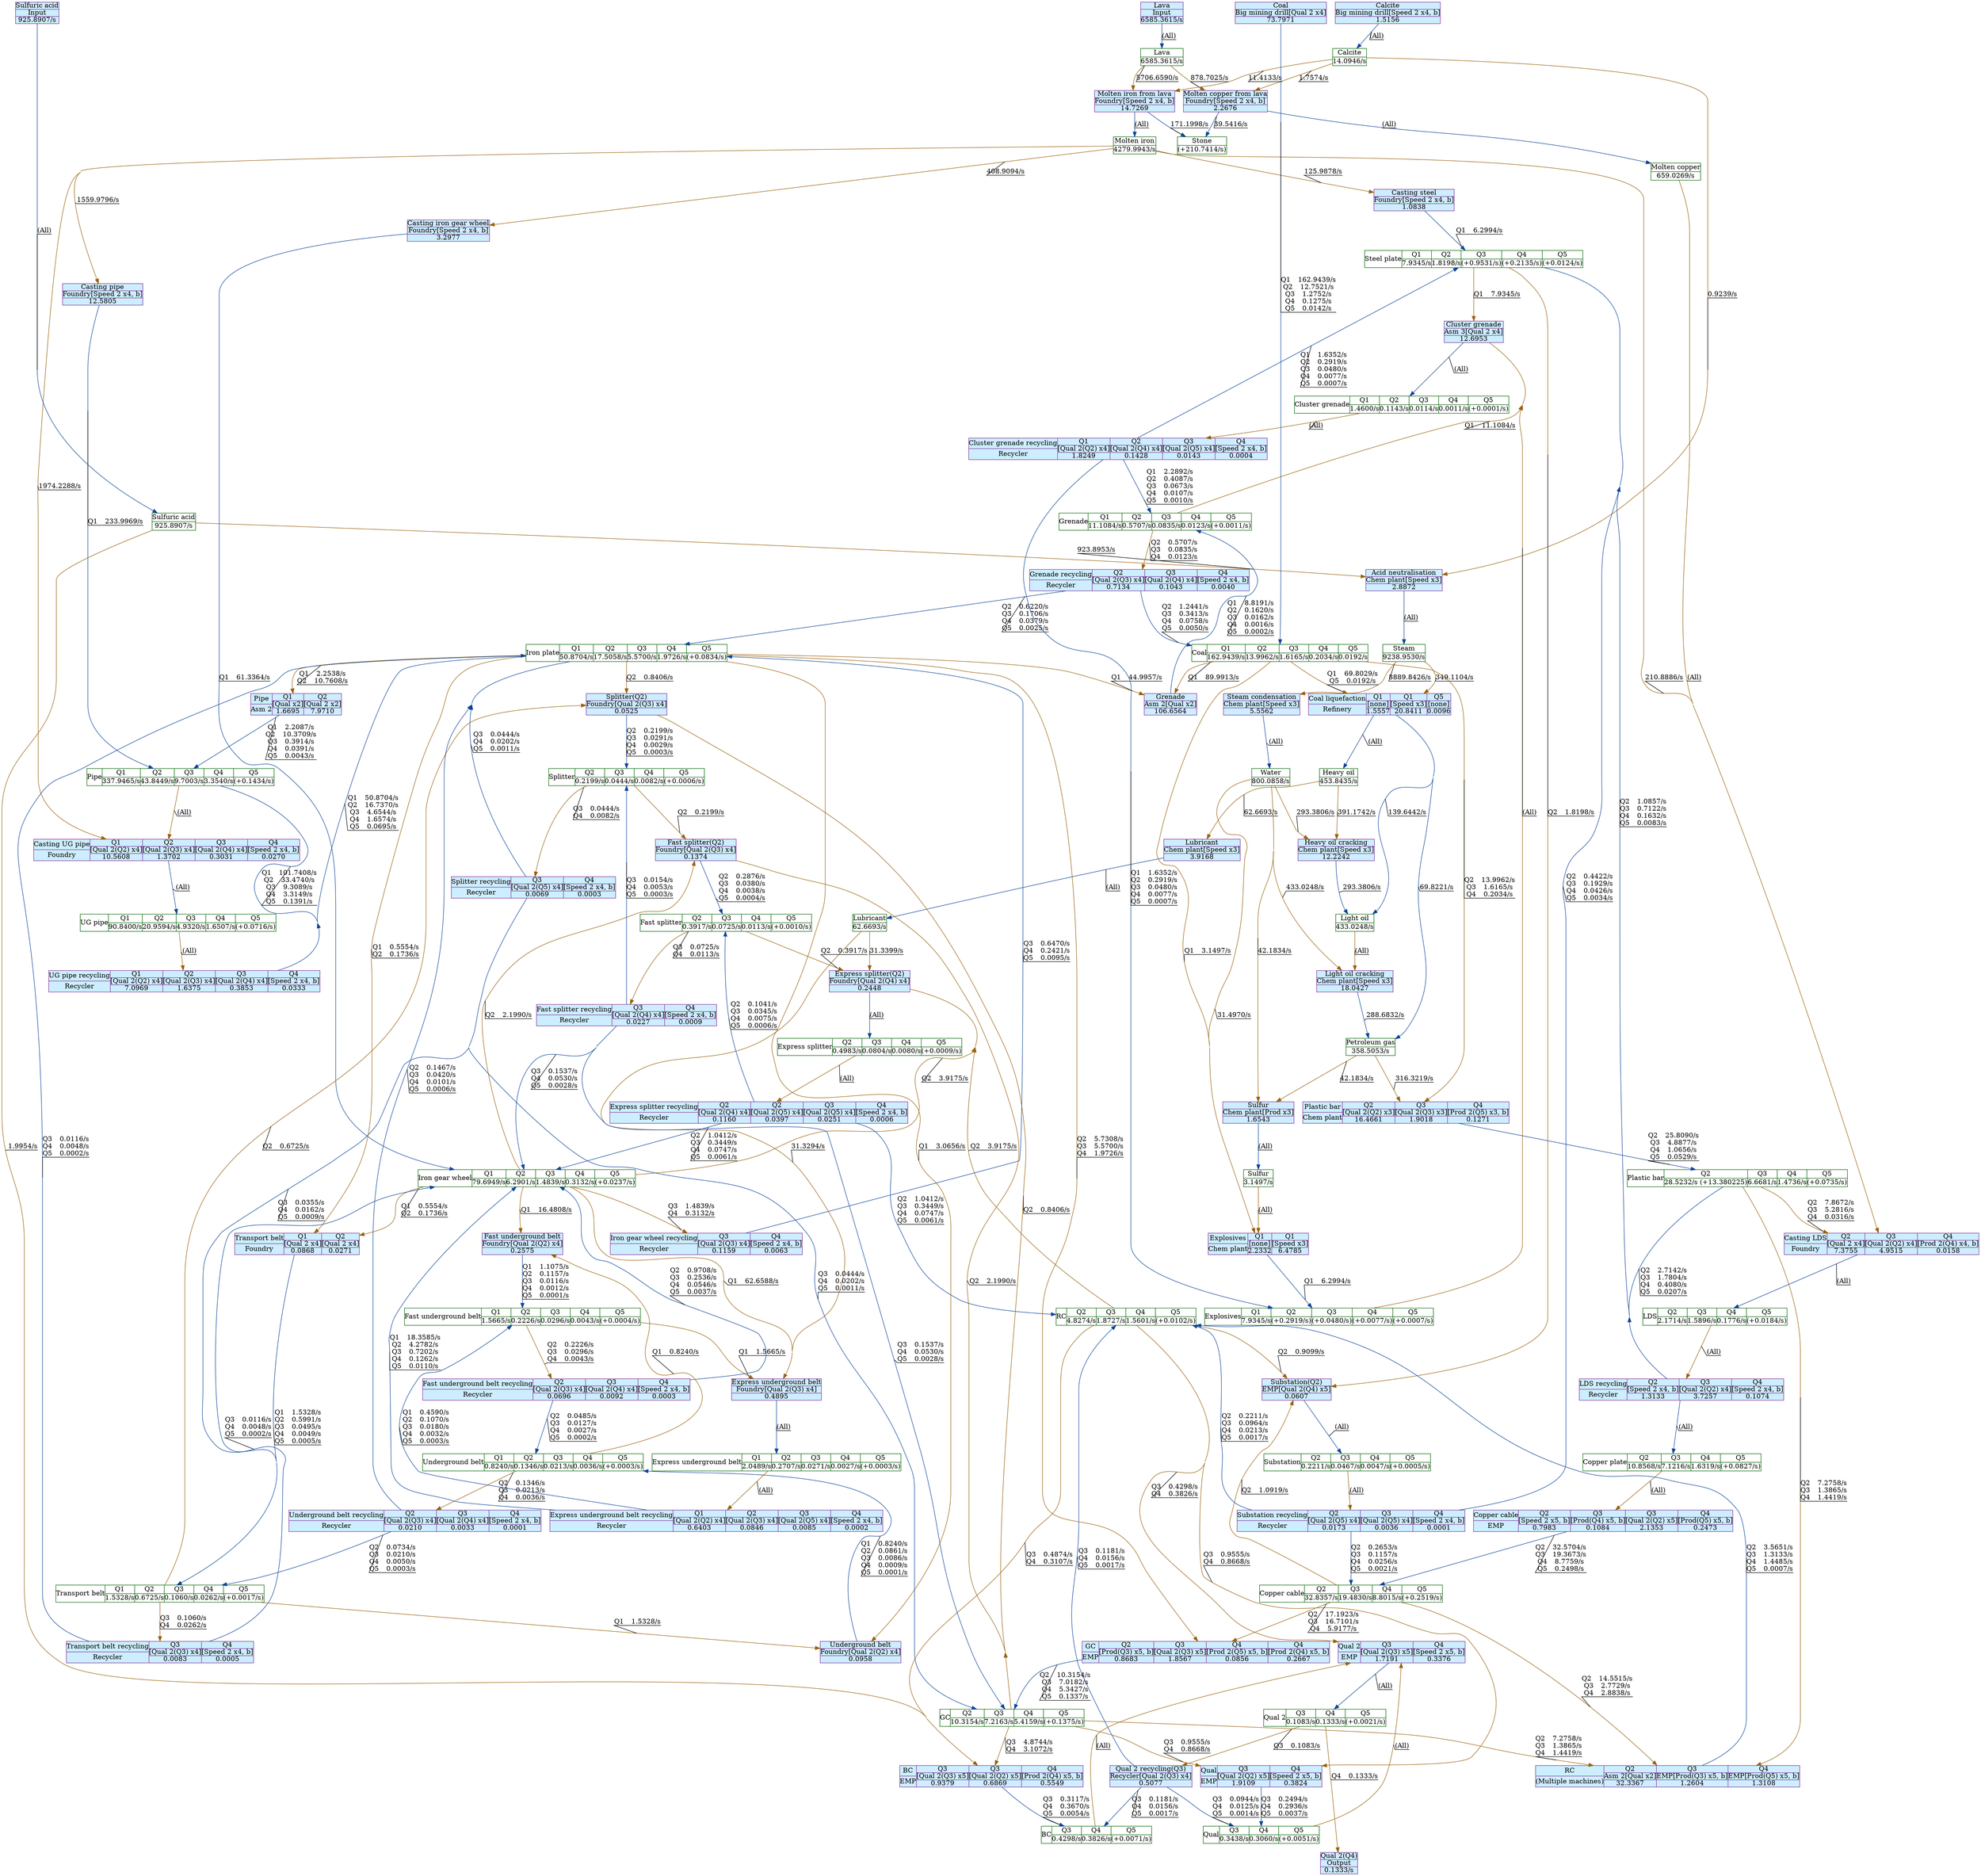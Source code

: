 digraph {
    layout="dot"
    concentrate=true
    node [shape="record"; margin=0]
    edge [decorate=true]
    0 [color="#006400"; label="{Molten iron|4279.9943/s}"]
    1 [color="#006400"; label="{Sulfuric acid|925.8907/s}"]
    2 [color="#006400"; label="{Petroleum gas|358.5053/s}"]
    3 [color="#006400"; label="{Steam|9238.9530/s}"]
    4 [color="#006400"; label="{Light oil|433.0248/s}"]
    5 [color="#006400"; label="{Heavy oil|453.8435/s}"]
    6 [color="#006400"; label="{Water|800.0858/s}"]
    7 [color="#006400"; label="{Sulfur|3.1497/s}"]
    8 [color="#006400"; label="{Molten copper|659.0269/s}"]
    9 [color="#006400"; label="{Lava|6585.3615/s}"]
    10 [color="#006400"; label="{Lubricant|62.6693/s}"]
    11 [color="#006400"; label="{Calcite|14.0946/s}"]
    12 [color="#006400"; label="{Stone|(+210.7414/s)}"]
    13 [style="filled"; color="#842e99"; fillcolor="#cceeff"; label="{Casting steel|Foundry[Speed 2 x4, b]|1.0838}"]
    14 [style="filled"; color="#842e99"; fillcolor="#cceeff"; label="{Grenade|Asm 2[Qual x2]|106.6564}"]
    15 [style="filled"; color="#842e99"; fillcolor="#cceeff"; label="{Casting pipe|Foundry[Speed 2 x4, b]|12.5805}"]
    16 [style="filled"; color="#842e99"; fillcolor="#cceeff"; label="{Light oil cracking|Chem plant[Speed x3]|18.0427}"]
    17 [style="filled"; color="#842e99"; fillcolor="#cceeff"; label="{Sulfur|Chem plant[Prod x3]|1.6543}"]
    18 [style="filled"; color="#842e99"; fillcolor="#cceeff"; label="{Lava|Input|6585.3615/s}"]
    19 [style="filled"; color="#842e99"; fillcolor="#cceeff"; label="{Cluster grenade|Asm 3[Qual 2 x4]|12.6953}"]
    20 [style="filled"; color="#842e99"; fillcolor="#cceeff"; label="{Express splitter(Q2)|Foundry[Qual 2(Q4) x4]|0.2448}"]
    21 [style="filled"; color="#842e99"; fillcolor="#cceeff"; label="{Substation(Q2)|EMP[Qual 2(Q4) x5]|0.0607}"]
    22 [style="filled"; color="#842e99"; fillcolor="#cceeff"; label="{Casting iron gear wheel|Foundry[Speed 2 x4, b]|3.2977}"]
    23 [style="filled"; color="#842e99"; fillcolor="#cceeff"; label="{Acid neutralisation|Chem plant[Speed x3]|2.8872}"]
    24 [style="filled"; color="#842e99"; fillcolor="#cceeff"; label="{Fast underground belt|Foundry[Qual 2(Q2) x4]|0.2575}"]
    25 [style="filled"; color="#842e99"; fillcolor="#cceeff"; label="{Heavy oil cracking|Chem plant[Speed x3]|12.2242}"]
    26 [style="filled"; color="#842e99"; fillcolor="#cceeff"; label="{Qual 2 recycling(Q3)|Recycler[Qual 2(Q3) x4]|0.5077}"]
    27 [style="filled"; color="#842e99"; fillcolor="#cceeff"; label="{Coal|Big mining drill[Qual 2 x4]|73.7971}"]
    28 [style="filled"; color="#842e99"; fillcolor="#cceeff"; label="{Lubricant|Chem plant[Speed x3]|3.9168}"]
    29 [style="filled"; color="#842e99"; fillcolor="#cceeff"; label="{Fast splitter(Q2)|Foundry[Qual 2(Q3) x4]|0.1374}"]
    30 [style="filled"; color="#842e99"; fillcolor="#cceeff"; label="{Splitter(Q2)|Foundry[Qual 2(Q3) x4]|0.0525}"]
    31 [style="filled"; color="#842e99"; fillcolor="#cceeff"; label="{Qual 2(Q4)|Output|0.1333/s}"]
    32 [style="filled"; color="#842e99"; fillcolor="#cceeff"; label="{Calcite|Big mining drill[Speed 2 x4, b]|1.5156}"]
    33 [style="filled"; color="#842e99"; fillcolor="#cceeff"; label="{Molten copper from lava|Foundry[Speed 2 x4, b]|2.2676}"]
    34 [style="filled"; color="#842e99"; fillcolor="#cceeff"; label="{Molten iron from lava|Foundry[Speed 2 x4, b]|14.7269}"]
    35 [style="filled"; color="#842e99"; fillcolor="#cceeff"; label="{Sulfuric acid|Input|925.8907/s}"]
    36 [style="filled"; color="#842e99"; fillcolor="#cceeff"; label="{Express underground belt|Foundry[Qual 2(Q3) x4]|0.4895}"]
    37 [style="filled"; color="#842e99"; fillcolor="#cceeff"; label="{Steam condensation|Chem plant[Speed x3]|5.5562}"]
    38 [style="filled"; color="#842e99"; fillcolor="#cceeff"; label="{Underground belt|Foundry[Qual 2(Q2) x4]|0.0958}"]
    39 [color="#006400"; label="{Splitter}|{Q2|0.2199/s}|{Q3|0.0444/s}|{Q4|0.0082/s}|{Q5|(+0.0006/s)}"]
    40 [color="#006400"; label="{GC}|{Q2|10.3154/s}|{Q3|7.2163/s}|{Q4|5.4159/s}|{Q5|(+0.1375/s)}"]
    41 [color="#006400"; label="{Iron gear wheel}|{Q1|79.6949/s}|{Q2|6.2901/s}|{Q3|1.4839/s}|{Q4|0.3132/s}|{Q5|(+0.0237/s)}"]
    42 [color="#006400"; label="{Fast splitter}|{Q2|0.3917/s}|{Q3|0.0725/s}|{Q4|0.0113/s}|{Q5|(+0.0010/s)}"]
    43 [color="#006400"; label="{Steel plate}|{Q1|7.9345/s}|{Q2|1.8198/s}|{Q3|(+0.9531/s)}|{Q4|(+0.2135/s)}|{Q5|(+0.0124/s)}"]
    44 [color="#006400"; label="{Iron plate}|{Q1|50.8704/s}|{Q2|17.5058/s}|{Q3|5.5700/s}|{Q4|1.9726/s}|{Q5|(+0.0834/s)}"]
    45 [color="#006400"; label="{Transport belt}|{Q1|1.5328/s}|{Q2|0.6725/s}|{Q3|0.1060/s}|{Q4|0.0262/s}|{Q5|(+0.0017/s)}"]
    46 [color="#006400"; label="{Grenade}|{Q1|11.1084/s}|{Q2|0.5707/s}|{Q3|0.0835/s}|{Q4|0.0123/s}|{Q5|(+0.0011/s)}"]
    47 [color="#006400"; label="{Coal}|{Q1|162.9439/s}|{Q2|13.9962/s}|{Q3|1.6165/s}|{Q4|0.2034/s}|{Q5|0.0192/s}"]
    48 [color="#006400"; label="{Underground belt}|{Q1|0.8240/s}|{Q2|0.1346/s}|{Q3|0.0213/s}|{Q4|0.0036/s}|{Q5|(+0.0003/s)}"]
    49 [color="#006400"; label="{BC}|{Q3|0.4298/s}|{Q4|0.3826/s}|{Q5|(+0.0071/s)}"]
    50 [color="#006400"; label="{RC}|{Q2|4.8274/s}|{Q3|1.8727/s}|{Q4|1.5601/s}|{Q5|(+0.0102/s)}"]
    51 [color="#006400"; label="{Pipe}|{Q1|337.9465/s}|{Q2|43.8449/s}|{Q3|9.7003/s}|{Q4|3.3540/s}|{Q5|(+0.1434/s)}"]
    52 [color="#006400"; label="{UG pipe}|{Q1|90.8400/s}|{Q2|20.9594/s}|{Q3|4.9320/s}|{Q4|1.6507/s}|{Q5|(+0.0716/s)}"]
    53 [color="#006400"; label="{Fast underground belt}|{Q1|1.5665/s}|{Q2|0.2226/s}|{Q3|0.0296/s}|{Q4|0.0043/s}|{Q5|(+0.0004/s)}"]
    54 [color="#006400"; label="{Express splitter}|{Q2|0.4983/s}|{Q3|0.0804/s}|{Q4|0.0080/s}|{Q5|(+0.0009/s)}"]
    55 [color="#006400"; label="{Copper plate}|{Q2|10.8568/s}|{Q3|7.1216/s}|{Q4|1.6319/s}|{Q5|(+0.0827/s)}"]
    56 [color="#006400"; label="{Copper cable}|{Q2|32.8357/s}|{Q3|19.4830/s}|{Q4|8.8015/s}|{Q5|(+0.2519/s)}"]
    57 [color="#006400"; label="{LDS}|{Q2|2.1714/s}|{Q3|1.5896/s}|{Q4|0.1776/s}|{Q5|(+0.0184/s)}"]
    58 [color="#006400"; label="{Plastic bar}|{Q2|28.5232/s (+13.380225)}|{Q3|6.6681/s}|{Q4|1.4736/s}|{Q5|(+0.0735/s)}"]
    59 [color="#006400"; label="{Substation}|{Q2|0.2211/s}|{Q3|0.0467/s}|{Q4|0.0047/s}|{Q5|(+0.0005/s)}"]
    60 [color="#006400"; label="{Express underground belt}|{Q1|2.0489/s}|{Q2|0.2707/s}|{Q3|0.0271/s}|{Q4|0.0027/s}|{Q5|(+0.0003/s)}"]
    61 [color="#006400"; label="{Qual}|{Q3|0.3438/s}|{Q4|0.3060/s}|{Q5|(+0.0051/s)}"]
    62 [color="#006400"; label="{Explosives}|{Q1|7.9345/s}|{Q2|(+0.2919/s)}|{Q3|(+0.0480/s)}|{Q4|(+0.0077/s)}|{Q5|(+0.0007/s)}"]
    63 [color="#006400"; label="{Cluster grenade}|{Q1|1.4600/s}|{Q2|0.1143/s}|{Q3|0.0114/s}|{Q4|0.0011/s}|{Q5|(+0.0001/s)}"]
    64 [color="#006400"; label="{Qual 2}|{Q3|0.1083/s}|{Q4|0.1333/s}|{Q5|(+0.0021/s)}"]
    65 [style="filled"; color="#842e99"; fillcolor="#cceeff"; label="{Fast splitter recycling|Recycler}|{Q3|[Qual 2(Q4) x4]|0.0227}|{Q4|[Speed 2 x4, b]|0.0009}"; shape="record"]
    66 [style="filled"; color="#842e99"; fillcolor="#cceeff"; label="{Transport belt recycling|Recycler}|{Q3|[Qual 2(Q3) x4]|0.0083}|{Q4|[Speed 2 x4, b]|0.0005}"; shape="record"]
    67 [style="filled"; color="#842e99"; fillcolor="#cceeff"; label="{Underground belt recycling|Recycler}|{Q2|[Qual 2(Q3) x4]|0.0210}|{Q3|[Qual 2(Q4) x4]|0.0033}|{Q4|[Speed 2 x4, b]|0.0001}"; shape="record"]
    68 [style="filled"; color="#842e99"; fillcolor="#cceeff"; label="{BC|EMP}|{Q3|[Qual 2(Q3) x5]|0.9379}|{Q3|[Qual 2(Q2) x5]|0.6869}|{Q4|[Prod 2(Q4) x5, b]|0.5549}"; shape="record"]
    69 [style="filled"; color="#842e99"; fillcolor="#cceeff"; label="{Coal liquefaction|Refinery}|{Q1|[none]|1.5557}|{Q1|[Speed x3]|20.8411}|{Q5|[none]|0.0096}"; shape="record"]
    70 [style="filled"; color="#842e99"; fillcolor="#cceeff"; label="{Casting UG pipe|Foundry}|{Q1|[Qual 2(Q2) x4]|10.5608}|{Q2|[Qual 2(Q3) x4]|1.3702}|{Q3|[Qual 2(Q4) x4]|0.3031}|{Q4|[Speed 2 x4, b]|0.0270}"; shape="record"]
    71 [style="filled"; color="#842e99"; fillcolor="#cceeff"; label="{Fast underground belt recycling|Recycler}|{Q2|[Qual 2(Q3) x4]|0.0696}|{Q3|[Qual 2(Q4) x4]|0.0092}|{Q4|[Speed 2 x4, b]|0.0003}"; shape="record"]
    72 [style="filled"; color="#842e99"; fillcolor="#cceeff"; label="{Express splitter recycling|Recycler}|{Q2|[Qual 2(Q4) x4]|0.1160}|{Q2|[Qual 2(Q5) x4]|0.0397}|{Q3|[Qual 2(Q5) x4]|0.0251}|{Q4|[Speed 2 x4, b]|0.0006}"; shape="record"]
    73 [style="filled"; color="#842e99"; fillcolor="#cceeff"; label="{Transport belt|Foundry}|{Q1|[Qual 2 x4]|0.0868}|{Q2|[Qual 2 x4]|0.0271}"; shape="record"]
    74 [style="filled"; color="#842e99"; fillcolor="#cceeff"; label="{Copper cable|EMP}|{Q2|[Speed 2 x5, b]|0.7983}|{Q3|[Prod(Q4) x5, b]|0.1084}|{Q3|[Qual 2(Q2) x5]|2.1353}|{Q4|[Prod(Q5) x5, b]|0.2473}"; shape="record"]
    75 [style="filled"; color="#842e99"; fillcolor="#cceeff"; label="{Grenade recycling|Recycler}|{Q2|[Qual 2(Q3) x4]|0.7134}|{Q3|[Qual 2(Q4) x4]|0.1043}|{Q4|[Speed 2 x4, b]|0.0040}"; shape="record"]
    76 [style="filled"; color="#842e99"; fillcolor="#cceeff"; label="{GC|EMP}|{Q2|[Prod(Q3) x5, b]|0.8683}|{Q3|[Qual 2(Q3) x5]|1.8567}|{Q4|[Prod 2(Q5) x5, b]|0.0856}|{Q4|[Prod 2(Q4) x5, b]|0.2667}"; shape="record"]
    77 [style="filled"; color="#842e99"; fillcolor="#cceeff"; label="{UG pipe recycling|Recycler}|{Q1|[Qual 2(Q2) x4]|7.0969}|{Q2|[Qual 2(Q3) x4]|1.6375}|{Q3|[Qual 2(Q4) x4]|0.3853}|{Q4|[Speed 2 x4, b]|0.0333}"; shape="record"]
    78 [style="filled"; color="#842e99"; fillcolor="#cceeff"; label="{Casting LDS|Foundry}|{Q2|[Qual 2 x4]|7.3755}|{Q3|[Qual 2(Q2) x4]|4.9515}|{Q4|[Prod 2(Q4) x4, b]|0.0158}"; shape="record"]
    79 [style="filled"; color="#842e99"; fillcolor="#cceeff"; label="{Substation recycling|Recycler}|{Q2|[Qual 2(Q5) x4]|0.0173}|{Q3|[Qual 2(Q5) x4]|0.0036}|{Q4|[Speed 2 x4, b]|0.0001}"; shape="record"]
    80 [style="filled"; color="#842e99"; fillcolor="#cceeff"; label="{Pipe|Asm 2}|{Q1|[Qual x2]|1.6695}|{Q2|[Qual 2 x2]|7.9710}"; shape="record"]
    81 [style="filled"; color="#842e99"; fillcolor="#cceeff"; label="{Express underground belt recycling|Recycler}|{Q1|[Qual 2(Q2) x4]|0.6403}|{Q2|[Qual 2(Q3) x4]|0.0846}|{Q3|[Qual 2(Q5) x4]|0.0085}|{Q4|[Speed 2 x4, b]|0.0002}"; shape="record"]
    82 [style="filled"; color="#842e99"; fillcolor="#cceeff"; label="{Splitter recycling|Recycler}|{Q3|[Qual 2(Q5) x4]|0.0069}|{Q4|[Speed 2 x4, b]|0.0003}"; shape="record"]
    83 [style="filled"; color="#842e99"; fillcolor="#cceeff"; label="{Qual|EMP}|{Q3|[Qual 2(Q2) x5]|1.9109}|{Q4|[Speed 2 x5, b]|0.3824}"; shape="record"]
    84 [style="filled"; color="#842e99"; fillcolor="#cceeff"; label="{Explosives|Chem plant}|{Q1|[none]|2.2332}|{Q1|[Speed x3]|6.4785}"; shape="record"]
    85 [style="filled"; color="#842e99"; fillcolor="#cceeff"; label="{LDS recycling|Recycler}|{Q2|[Speed 2 x4, b]|1.3133}|{Q3|[Qual 2(Q2) x4]|3.7257}|{Q4|[Speed 2 x4, b]|0.1074}"; shape="record"]
    86 [style="filled"; color="#842e99"; fillcolor="#cceeff"; label="{Iron gear wheel recycling|Recycler}|{Q3|[Qual 2(Q3) x4]|0.1159}|{Q4|[Speed 2 x4, b]|0.0063}"; shape="record"]
    87 [style="filled"; color="#842e99"; fillcolor="#cceeff"; label="{Plastic bar|Chem plant}|{Q2|[Qual 2(Q2) x3]|16.4661}|{Q3|[Qual 2(Q3) x3]|1.9018}|{Q4|[Prod 2(Q5) x3, b]|0.1271}"; shape="record"]
    88 [style="filled"; color="#842e99"; fillcolor="#cceeff"; label="{RC|(Multiple machines)}|{Q2|Asm 2[Qual x2]|32.3367}|{Q3|EMP[Prod(Q3) x5, b]|1.2604}|{Q4|EMP[Prod(Q5) x5, b]|1.3108}"; shape="record"]
    89 [style="filled"; color="#842e99"; fillcolor="#cceeff"; label="{Cluster grenade recycling|Recycler}|{Q1|[Qual 2(Q2) x4]|1.8249}|{Q2|[Qual 2(Q4) x4]|0.1428}|{Q3|[Qual 2(Q5) x4]|0.0143}|{Q4|[Speed 2 x4, b]|0.0004}"; shape="record"]
    90 [style="filled"; color="#842e99"; fillcolor="#cceeff"; label="{Qual 2|EMP}|{Q3|[Qual 2(Q3) x5]|1.7191}|{Q4|[Speed 2 x5, b]|0.3376}"; shape="record"]
    0 -> 13 [color="#99620f"; label="125.9878/s
"]
    0 -> 15 [color="#99620f"; label="1559.9796/s
"]
    0 -> 22 [color="#99620f"; label="408.9094/s
"]
    0 -> 70 [color="#99620f"; label="1974.2288/s
"]
    0 -> 78 [color="#99620f"; label="210.8886/s
"]
    1 -> 23 [color="#99620f"; label="923.8953/s
"]
    1 -> 68 [color="#99620f"; label="1.9954/s
"]
    2 -> 17 [color="#99620f"; label="42.1834/s
"]
    2 -> 87 [color="#99620f"; label="316.3219/s
"]
    3 -> 37 [color="#99620f"; label="8889.8426/s
"]
    3 -> 69 [color="#99620f"; label="349.1104/s
"]
    4 -> 16 [color="#99620f"; label="(All)"]
    5 -> 25 [color="#99620f"; label="391.1742/s
"]
    5 -> 28 [color="#99620f"; label="62.6693/s
"]
    6 -> 16 [color="#99620f"; label="433.0248/s
"]
    6 -> 17 [color="#99620f"; label="42.1834/s
"]
    6 -> 25 [color="#99620f"; label="293.3806/s
"]
    6 -> 84 [color="#99620f"; label="31.4970/s
"]
    7 -> 84 [color="#99620f"; label="(All)"]
    8 -> 78 [color="#99620f"; label="(All)"]
    9 -> 33 [color="#99620f"; label="878.7025/s
"]
    9 -> 34 [color="#99620f"; label="5706.6590/s
"]
    10 -> 20 [color="#99620f"; label="31.3399/s
"]
    10 -> 36 [color="#99620f"; label="31.3294/s
"]
    11 -> 23 [color="#99620f"; label="0.9239/s
"]
    11 -> 33 [color="#99620f"; label="1.7574/s
"]
    11 -> 34 [color="#99620f"; label="11.4133/s
"]
    13 -> 43 [color="#0f4699"; label="Q1	6.2994/s
"]
    14 -> 46 [color="#0f4699"; label="Q1	8.8191/s
Q2	0.1620/s
Q3	0.0162/s
Q4	0.0016/s
Q5	0.0002/s
"]
    15 -> 51 [color="#0f4699"; label="Q1	233.9969/s
"]
    16 -> 2 [color="#0f4699"; label="288.6832/s
"]
    17 -> 7 [color="#0f4699"; label="(All)"]
    18 -> 9 [color="#0f4699"; label="(All)"]
    19 -> 63 [color="#0f4699"; label="(All)"]
    20 -> 54 [color="#0f4699"; label="(All)"]
    21 -> 59 [color="#0f4699"; label="(All)"]
    22 -> 41 [color="#0f4699"; label="Q1	61.3364/s
"]
    23 -> 3 [color="#0f4699"; label="(All)"]
    24 -> 53 [color="#0f4699"; label="Q1	1.1075/s
Q2	0.1157/s
Q3	0.0116/s
Q4	0.0012/s
Q5	0.0001/s
"]
    25 -> 4 [color="#0f4699"; label="293.3806/s
"]
    26 -> 49 [color="#0f4699"; label="Q3	0.1181/s
Q4	0.0156/s
Q5	0.0017/s
"]
    26 -> 50 [color="#0f4699"; label="Q3	0.1181/s
Q4	0.0156/s
Q5	0.0017/s
"]
    26 -> 61 [color="#0f4699"; label="Q3	0.0944/s
Q4	0.0125/s
Q5	0.0014/s
"]
    27 -> 47 [color="#0f4699"; label="Q1	162.9439/s
Q2	12.7521/s
Q3	1.2752/s
Q4	0.1275/s
Q5	0.0142/s
"]
    28 -> 10 [color="#0f4699"; label="(All)"]
    29 -> 42 [color="#0f4699"; label="Q2	0.2876/s
Q3	0.0380/s
Q4	0.0038/s
Q5	0.0004/s
"]
    30 -> 39 [color="#0f4699"; label="Q2	0.2199/s
Q3	0.0291/s
Q4	0.0029/s
Q5	0.0003/s
"]
    32 -> 11 [color="#0f4699"; label="(All)"]
    33 -> 12 [color="#0f4699"; label="39.5416/s
"]
    33 -> 8 [color="#0f4699"; label="(All)"]
    34 -> 12 [color="#0f4699"; label="171.1998/s
"]
    34 -> 0 [color="#0f4699"; label="(All)"]
    35 -> 1 [color="#0f4699"; label="(All)"]
    36 -> 60 [color="#0f4699"; label="(All)"]
    37 -> 6 [color="#0f4699"; label="(All)"]
    38 -> 48 [color="#0f4699"; label="Q1	0.8240/s
Q2	0.0861/s
Q3	0.0086/s
Q4	0.0009/s
Q5	0.0001/s
"]
    39 -> 29 [color="#99620f"; label="Q2	0.2199/s
"]
    39 -> 82 [color="#99620f"; label="Q3	0.0444/s
Q4	0.0082/s
"]
    40 -> 29 [color="#99620f"; label="Q2	2.1990/s
"]
    40 -> 30 [color="#99620f"; label="Q2	0.8406/s
"]
    40 -> 68 [color="#99620f"; label="Q3	4.8744/s
Q4	3.1072/s
"]
    40 -> 83 [color="#99620f"; label="Q3	0.9555/s
Q4	0.8668/s
"]
    40 -> 88 [color="#99620f"; label="Q2	7.2758/s
Q3	1.3865/s
Q4	1.4419/s
"]
    41 -> 20 [color="#99620f"; label="Q2	3.9175/s
"]
    41 -> 29 [color="#99620f"; label="Q2	2.1990/s
"]
    41 -> 24 [color="#99620f"; label="Q1	16.4808/s
"]
    41 -> 36 [color="#99620f"; label="Q1	62.6588/s
"]
    41 -> 73 [color="#99620f"; label="Q1	0.5554/s
Q2	0.1736/s
"]
    41 -> 86 [color="#99620f"; label="Q3	1.4839/s
Q4	0.3132/s
"]
    42 -> 20 [color="#99620f"; label="Q2	0.3917/s
"]
    42 -> 65 [color="#99620f"; label="Q3	0.0725/s
Q4	0.0113/s
"]
    43 -> 19 [color="#99620f"; label="Q1	7.9345/s
"]
    43 -> 21 [color="#99620f"; label="Q2	1.8198/s
"]
    44 -> 14 [color="#99620f"; label="Q1	44.9957/s
"]
    44 -> 38 [color="#99620f"; label="Q1	3.0656/s
"]
    44 -> 30 [color="#99620f"; label="Q2	0.8406/s
"]
    44 -> 73 [color="#99620f"; label="Q1	0.5554/s
Q2	0.1736/s
"]
    44 -> 76 [color="#99620f"; label="Q2	5.7308/s
Q3	5.5700/s
Q4	1.9726/s
"]
    44 -> 80 [color="#99620f"; label="Q1	2.2538/s
Q2	10.7608/s
"]
    45 -> 30 [color="#99620f"; label="Q2	0.6725/s
"]
    45 -> 38 [color="#99620f"; label="Q1	1.5328/s
"]
    45 -> 66 [color="#99620f"; label="Q3	0.1060/s
Q4	0.0262/s
"]
    46 -> 19 [color="#99620f"; label="Q1	11.1084/s
"]
    46 -> 75 [color="#99620f"; label="Q2	0.5707/s
Q3	0.0835/s
Q4	0.0123/s
"]
    47 -> 14 [color="#99620f"; label="Q1	89.9913/s
"]
    47 -> 69 [color="#99620f"; label="Q1	69.8029/s
Q5	0.0192/s
"]
    47 -> 84 [color="#99620f"; label="Q1	3.1497/s
"]
    47 -> 87 [color="#99620f"; label="Q2	13.9962/s
Q3	1.6165/s
Q4	0.2034/s
"]
    48 -> 24 [color="#99620f"; label="Q1	0.8240/s
"]
    48 -> 67 [color="#99620f"; label="Q2	0.1346/s
Q3	0.0213/s
Q4	0.0036/s
"]
    49 -> 90 [color="#99620f"; label="(All)"]
    50 -> 20 [color="#99620f"; label="Q2	3.9175/s
"]
    50 -> 21 [color="#99620f"; label="Q2	0.9099/s
"]
    50 -> 68 [color="#99620f"; label="Q3	0.4874/s
Q4	0.3107/s
"]
    50 -> 83 [color="#99620f"; label="Q3	0.9555/s
Q4	0.8668/s
"]
    50 -> 90 [color="#99620f"; label="Q3	0.4298/s
Q4	0.3826/s
"]
    51 -> 70 [color="#99620f"; label="(All)"]
    52 -> 77 [color="#99620f"; label="(All)"]
    53 -> 36 [color="#99620f"; label="Q1	1.5665/s
"]
    53 -> 71 [color="#99620f"; label="Q2	0.2226/s
Q3	0.0296/s
Q4	0.0043/s
"]
    54 -> 72 [color="#99620f"; label="(All)"]
    55 -> 74 [color="#99620f"; label="(All)"]
    56 -> 21 [color="#99620f"; label="Q2	1.0919/s
"]
    56 -> 76 [color="#99620f"; label="Q2	17.1923/s
Q3	16.7101/s
Q4	5.9177/s
"]
    56 -> 88 [color="#99620f"; label="Q2	14.5515/s
Q3	2.7729/s
Q4	2.8838/s
"]
    57 -> 85 [color="#99620f"; label="(All)"]
    58 -> 78 [color="#99620f"; label="Q2	7.8672/s
Q3	5.2816/s
Q4	0.0316/s
"]
    58 -> 88 [color="#99620f"; label="Q2	7.2758/s
Q3	1.3865/s
Q4	1.4419/s
"]
    59 -> 79 [color="#99620f"; label="(All)"]
    60 -> 81 [color="#99620f"; label="(All)"]
    61 -> 90 [color="#99620f"; label="(All)"]
    62 -> 19 [color="#99620f"; label="(All)"]
    63 -> 89 [color="#99620f"; label="(All)"]
    64 -> 26 [color="#99620f"; label="Q3	0.1083/s
"]
    64 -> 31 [color="#99620f"; label="Q4	0.1333/s
"]
    65 -> 39 [color="#0f4699"; label="Q3	0.0154/s
Q4	0.0053/s
Q5	0.0003/s
"]
    65 -> 40 [color="#0f4699"; label="Q3	0.1537/s
Q4	0.0530/s
Q5	0.0028/s
"]
    65 -> 41 [color="#0f4699"; label="Q3	0.1537/s
Q4	0.0530/s
Q5	0.0028/s
"]
    66 -> 41 [color="#0f4699"; label="Q3	0.0116/s
Q4	0.0048/s
Q5	0.0002/s
"]
    66 -> 44 [color="#0f4699"; label="Q3	0.0116/s
Q4	0.0048/s
Q5	0.0002/s
"]
    67 -> 44 [color="#0f4699"; label="Q2	0.1467/s
Q3	0.0420/s
Q4	0.0101/s
Q5	0.0006/s
"]
    67 -> 45 [color="#0f4699"; label="Q2	0.0734/s
Q3	0.0210/s
Q4	0.0050/s
Q5	0.0003/s
"]
    68 -> 49 [color="#0f4699"; label="Q3	0.3117/s
Q4	0.3670/s
Q5	0.0054/s
"]
    69 -> 2 [color="#0f4699"; label="69.8221/s
"]
    69 -> 4 [color="#0f4699"; label="139.6442/s
"]
    69 -> 5 [color="#0f4699"; label="(All)"]
    70 -> 52 [color="#0f4699"; label="(All)"]
    71 -> 41 [color="#0f4699"; label="Q2	0.9708/s
Q3	0.2536/s
Q4	0.0546/s
Q5	0.0037/s
"]
    71 -> 48 [color="#0f4699"; label="Q2	0.0485/s
Q3	0.0127/s
Q4	0.0027/s
Q5	0.0002/s
"]
    72 -> 41 [color="#0f4699"; label="Q2	1.0412/s
Q3	0.3449/s
Q4	0.0747/s
Q5	0.0061/s
"]
    72 -> 42 [color="#0f4699"; label="Q2	0.1041/s
Q3	0.0345/s
Q4	0.0075/s
Q5	0.0006/s
"]
    72 -> 50 [color="#0f4699"; label="Q2	1.0412/s
Q3	0.3449/s
Q4	0.0747/s
Q5	0.0061/s
"]
    73 -> 45 [color="#0f4699"; label="Q1	1.5328/s
Q2	0.5991/s
Q3	0.0495/s
Q4	0.0049/s
Q5	0.0005/s
"]
    74 -> 56 [color="#0f4699"; label="Q2	32.5704/s
Q3	19.3673/s
Q4	8.7759/s
Q5	0.2498/s
"]
    75 -> 44 [color="#0f4699"; label="Q2	0.6220/s
Q3	0.1706/s
Q4	0.0379/s
Q5	0.0025/s
"]
    75 -> 47 [color="#0f4699"; label="Q2	1.2441/s
Q3	0.3413/s
Q4	0.0758/s
Q5	0.0050/s
"]
    76 -> 40 [color="#0f4699"; label="Q2	10.3154/s
Q3	7.0182/s
Q4	5.3427/s
Q5	0.1337/s
"]
    77 -> 44 [color="#0f4699"; label="Q1	50.8704/s
Q2	16.7370/s
Q3	4.6544/s
Q4	1.6574/s
Q5	0.0695/s
"]
    77 -> 51 [color="#0f4699"; label="Q1	101.7408/s
Q2	33.4740/s
Q3	9.3089/s
Q4	3.3149/s
Q5	0.1391/s
"]
    78 -> 57 [color="#0f4699"; label="(All)"]
    79 -> 43 [color="#0f4699"; label="Q2	0.4422/s
Q3	0.1929/s
Q4	0.0426/s
Q5	0.0034/s
"]
    79 -> 50 [color="#0f4699"; label="Q2	0.2211/s
Q3	0.0964/s
Q4	0.0213/s
Q5	0.0017/s
"]
    79 -> 56 [color="#0f4699"; label="Q2	0.2653/s
Q3	0.1157/s
Q4	0.0256/s
Q5	0.0021/s
"]
    80 -> 51 [color="#0f4699"; label="Q1	2.2087/s
Q2	10.3709/s
Q3	0.3914/s
Q4	0.0391/s
Q5	0.0043/s
"]
    81 -> 41 [color="#0f4699"; label="Q1	18.3585/s
Q2	4.2782/s
Q3	0.7202/s
Q4	0.1262/s
Q5	0.0110/s
"]
    81 -> 53 [color="#0f4699"; label="Q1	0.4590/s
Q2	0.1070/s
Q3	0.0180/s
Q4	0.0032/s
Q5	0.0003/s
"]
    82 -> 40 [color="#0f4699"; label="Q3	0.0444/s
Q4	0.0202/s
Q5	0.0011/s
"]
    82 -> 44 [color="#0f4699"; label="Q3	0.0444/s
Q4	0.0202/s
Q5	0.0011/s
"]
    82 -> 45 [color="#0f4699"; label="Q3	0.0355/s
Q4	0.0162/s
Q5	0.0009/s
"]
    83 -> 61 [color="#0f4699"; label="Q3	0.2494/s
Q4	0.2936/s
Q5	0.0037/s
"]
    84 -> 62 [color="#0f4699"; label="Q1	6.2994/s
"]
    85 -> 43 [color="#0f4699"; label="Q2	1.0857/s
Q3	0.7122/s
Q4	0.1632/s
Q5	0.0083/s
"]
    85 -> 55 [color="#0f4699"; label="(All)"]
    85 -> 58 [color="#0f4699"; label="Q2	2.7142/s
Q3	1.7804/s
Q4	0.4080/s
Q5	0.0207/s
"]
    86 -> 44 [color="#0f4699"; label="Q3	0.6470/s
Q4	0.2421/s
Q5	0.0095/s
"]
    87 -> 58 [color="#0f4699"; label="Q2	25.8090/s
Q3	4.8877/s
Q4	1.0656/s
Q5	0.0529/s
"]
    88 -> 50 [color="#0f4699"; label="Q2	3.5651/s
Q3	1.3133/s
Q4	1.4485/s
Q5	0.0007/s
"]
    89 -> 43 [color="#0f4699"; label="Q1	1.6352/s
Q2	0.2919/s
Q3	0.0480/s
Q4	0.0077/s
Q5	0.0007/s
"]
    89 -> 46 [color="#0f4699"; label="Q1	2.2892/s
Q2	0.4087/s
Q3	0.0673/s
Q4	0.0107/s
Q5	0.0010/s
"]
    89 -> 62 [color="#0f4699"; label="Q1	1.6352/s
Q2	0.2919/s
Q3	0.0480/s
Q4	0.0077/s
Q5	0.0007/s
"]
    90 -> 64 [color="#0f4699"; label="(All)"]
    subgraph {
        rank="source"
        18
        27
        32
        35
    }
    subgraph {
        rank="sink"
        31
    }
}
